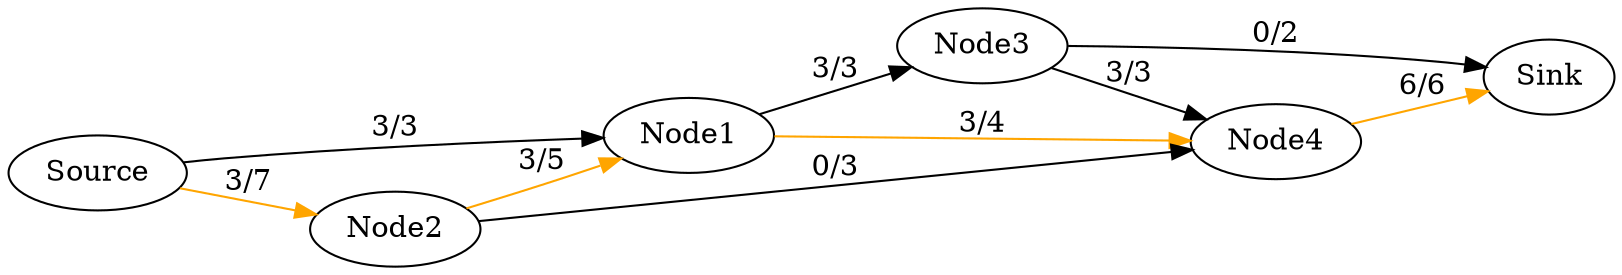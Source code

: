 digraph FordFulkersonMF {
rankdir="LR"    
"Source" -> {"Node1"} [label="3/3"] 
"Source" -> {"Node2"} [label="3/7"] [color=orange]
"Node1" -> {"Node3"} [label="3/3"] 
"Node1" -> {"Node4"} [label="3/4"] [color=orange]
"Node2" -> {"Node1"} [label="3/5"] [color=orange]
"Node2" -> {"Node4"} [label="0/3"]
"Node3" -> {"Node4"} [label="3/3"] 
"Node3" -> {"Sink"} [label="0/2"]
"Node4" -> {"Sink"} [label="6/6"] [color=orange]
"Source"
"Node1"
"Node2"
"Node3"
"Node4"
"Sink"
}
